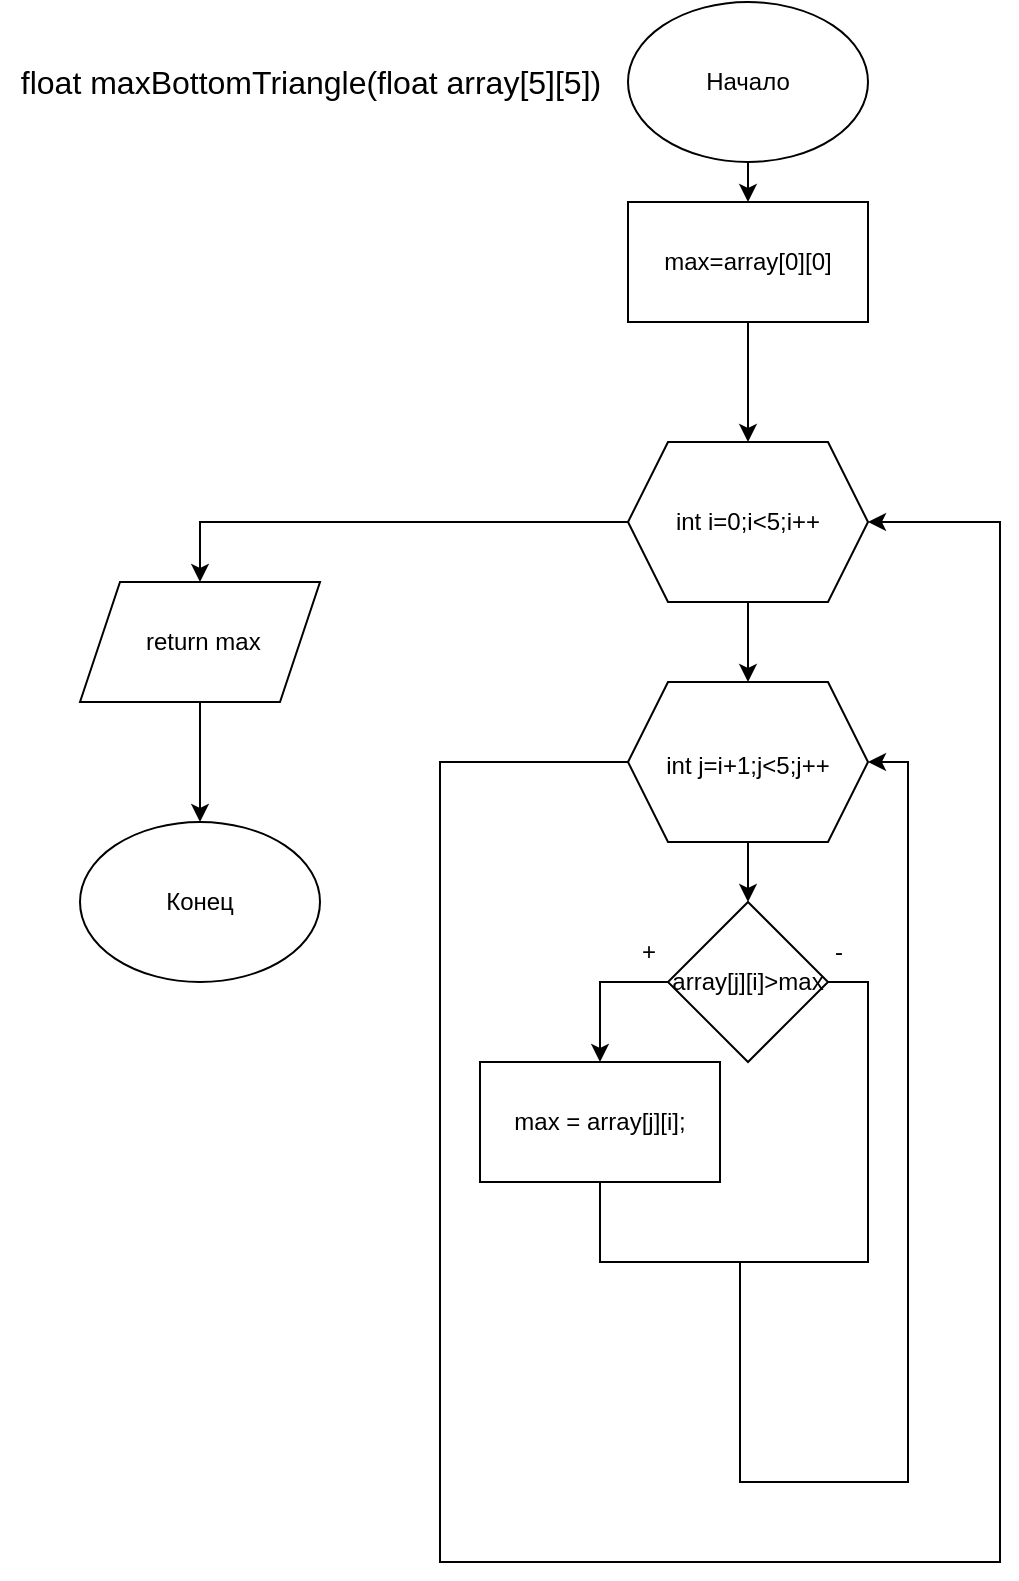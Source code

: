 <mxfile version="20.8.20" type="device"><diagram name="Страница 1" id="4-SUHKtgI3fiL11Xwihq"><mxGraphModel dx="1195" dy="1821" grid="1" gridSize="10" guides="1" tooltips="1" connect="1" arrows="1" fold="1" page="1" pageScale="1" pageWidth="827" pageHeight="1169" math="0" shadow="0"><root><mxCell id="0"/><mxCell id="1" parent="0"/><mxCell id="ek4f7XwiKQwmnmZGUb0l-3" style="edgeStyle=orthogonalEdgeStyle;rounded=0;orthogonalLoop=1;jettySize=auto;html=1;exitX=0.5;exitY=1;exitDx=0;exitDy=0;entryX=0.5;entryY=0;entryDx=0;entryDy=0;" edge="1" parent="1" source="ek4f7XwiKQwmnmZGUb0l-1" target="ek4f7XwiKQwmnmZGUb0l-2"><mxGeometry relative="1" as="geometry"/></mxCell><mxCell id="ek4f7XwiKQwmnmZGUb0l-1" value="&lt;div&gt;Начало&lt;/div&gt;" style="ellipse;whiteSpace=wrap;html=1;" vertex="1" parent="1"><mxGeometry x="404" y="-910" width="120" height="80" as="geometry"/></mxCell><mxCell id="ek4f7XwiKQwmnmZGUb0l-5" style="edgeStyle=orthogonalEdgeStyle;rounded=0;orthogonalLoop=1;jettySize=auto;html=1;exitX=0.5;exitY=1;exitDx=0;exitDy=0;entryX=0.5;entryY=0;entryDx=0;entryDy=0;" edge="1" parent="1" source="ek4f7XwiKQwmnmZGUb0l-2" target="ek4f7XwiKQwmnmZGUb0l-4"><mxGeometry relative="1" as="geometry"/></mxCell><mxCell id="ek4f7XwiKQwmnmZGUb0l-2" value="max=array[0][0]" style="rounded=0;whiteSpace=wrap;html=1;" vertex="1" parent="1"><mxGeometry x="404" y="-810" width="120" height="60" as="geometry"/></mxCell><mxCell id="ek4f7XwiKQwmnmZGUb0l-29" style="edgeStyle=orthogonalEdgeStyle;rounded=0;orthogonalLoop=1;jettySize=auto;html=1;exitX=0.5;exitY=1;exitDx=0;exitDy=0;entryX=0.5;entryY=0;entryDx=0;entryDy=0;strokeColor=default;fontSize=16;endArrow=classic;endFill=1;" edge="1" parent="1" source="ek4f7XwiKQwmnmZGUb0l-4" target="ek4f7XwiKQwmnmZGUb0l-26"><mxGeometry relative="1" as="geometry"/></mxCell><mxCell id="ek4f7XwiKQwmnmZGUb0l-43" style="edgeStyle=orthogonalEdgeStyle;rounded=0;orthogonalLoop=1;jettySize=auto;html=1;exitX=0;exitY=0.5;exitDx=0;exitDy=0;entryX=0.5;entryY=0;entryDx=0;entryDy=0;strokeColor=default;fontSize=12;endArrow=classic;endFill=1;" edge="1" parent="1" source="ek4f7XwiKQwmnmZGUb0l-4" target="ek4f7XwiKQwmnmZGUb0l-42"><mxGeometry relative="1" as="geometry"/></mxCell><mxCell id="ek4f7XwiKQwmnmZGUb0l-4" value="int i=0;i&amp;lt;5;i++" style="shape=hexagon;perimeter=hexagonPerimeter2;whiteSpace=wrap;html=1;fixedSize=1;" vertex="1" parent="1"><mxGeometry x="404" y="-690" width="120" height="80" as="geometry"/></mxCell><mxCell id="ek4f7XwiKQwmnmZGUb0l-25" value="float maxBottomTriangle(float array[5][5])" style="text;html=1;align=center;verticalAlign=middle;resizable=0;points=[];autosize=1;strokeColor=none;fillColor=none;fontSize=16;" vertex="1" parent="1"><mxGeometry x="90" y="-885" width="310" height="30" as="geometry"/></mxCell><mxCell id="ek4f7XwiKQwmnmZGUb0l-32" style="edgeStyle=orthogonalEdgeStyle;rounded=0;orthogonalLoop=1;jettySize=auto;html=1;exitX=0.5;exitY=1;exitDx=0;exitDy=0;entryX=0.5;entryY=0;entryDx=0;entryDy=0;strokeColor=default;fontSize=12;endArrow=classic;endFill=1;" edge="1" parent="1" source="ek4f7XwiKQwmnmZGUb0l-26" target="ek4f7XwiKQwmnmZGUb0l-31"><mxGeometry relative="1" as="geometry"/></mxCell><mxCell id="ek4f7XwiKQwmnmZGUb0l-40" style="edgeStyle=orthogonalEdgeStyle;rounded=0;orthogonalLoop=1;jettySize=auto;html=1;exitX=0;exitY=0.5;exitDx=0;exitDy=0;entryX=1;entryY=0.5;entryDx=0;entryDy=0;strokeColor=default;fontSize=12;endArrow=classic;endFill=1;" edge="1" parent="1" source="ek4f7XwiKQwmnmZGUb0l-26" target="ek4f7XwiKQwmnmZGUb0l-4"><mxGeometry relative="1" as="geometry"><Array as="points"><mxPoint x="310" y="-530"/><mxPoint x="310" y="-130"/><mxPoint x="590" y="-130"/><mxPoint x="590" y="-650"/></Array></mxGeometry></mxCell><mxCell id="ek4f7XwiKQwmnmZGUb0l-26" value="&lt;font style=&quot;font-size: 12px;&quot;&gt;int j=i+1;j&amp;lt;5;j++&lt;/font&gt;" style="shape=hexagon;perimeter=hexagonPerimeter2;whiteSpace=wrap;html=1;fixedSize=1;fontSize=16;" vertex="1" parent="1"><mxGeometry x="404" y="-570" width="120" height="80" as="geometry"/></mxCell><mxCell id="ek4f7XwiKQwmnmZGUb0l-34" style="edgeStyle=orthogonalEdgeStyle;rounded=0;orthogonalLoop=1;jettySize=auto;html=1;exitX=0;exitY=0.5;exitDx=0;exitDy=0;entryX=0.5;entryY=0;entryDx=0;entryDy=0;strokeColor=default;fontSize=12;endArrow=classic;endFill=1;" edge="1" parent="1" source="ek4f7XwiKQwmnmZGUb0l-31" target="ek4f7XwiKQwmnmZGUb0l-33"><mxGeometry relative="1" as="geometry"/></mxCell><mxCell id="ek4f7XwiKQwmnmZGUb0l-37" style="edgeStyle=orthogonalEdgeStyle;rounded=0;orthogonalLoop=1;jettySize=auto;html=1;exitX=1;exitY=0.5;exitDx=0;exitDy=0;strokeColor=default;fontSize=12;endArrow=none;endFill=0;" edge="1" parent="1" source="ek4f7XwiKQwmnmZGUb0l-31"><mxGeometry relative="1" as="geometry"><mxPoint x="460" y="-170" as="targetPoint"/><Array as="points"><mxPoint x="524" y="-420"/><mxPoint x="524" y="-280"/><mxPoint x="460" y="-280"/></Array></mxGeometry></mxCell><mxCell id="ek4f7XwiKQwmnmZGUb0l-31" value="array[j][i]&amp;gt;max" style="rhombus;whiteSpace=wrap;html=1;fontSize=12;" vertex="1" parent="1"><mxGeometry x="424" y="-460" width="80" height="80" as="geometry"/></mxCell><mxCell id="ek4f7XwiKQwmnmZGUb0l-38" style="edgeStyle=orthogonalEdgeStyle;rounded=0;orthogonalLoop=1;jettySize=auto;html=1;exitX=0.5;exitY=1;exitDx=0;exitDy=0;entryX=1;entryY=0.5;entryDx=0;entryDy=0;strokeColor=default;fontSize=12;endArrow=classic;endFill=1;" edge="1" parent="1" source="ek4f7XwiKQwmnmZGUb0l-33" target="ek4f7XwiKQwmnmZGUb0l-26"><mxGeometry relative="1" as="geometry"><Array as="points"><mxPoint x="390" y="-280"/><mxPoint x="460" y="-280"/><mxPoint x="460" y="-170"/><mxPoint x="544" y="-170"/><mxPoint x="544" y="-530"/></Array></mxGeometry></mxCell><mxCell id="ek4f7XwiKQwmnmZGUb0l-33" value="max = array[j][i];" style="rounded=0;whiteSpace=wrap;html=1;fontSize=12;" vertex="1" parent="1"><mxGeometry x="330" y="-380" width="120" height="60" as="geometry"/></mxCell><mxCell id="ek4f7XwiKQwmnmZGUb0l-35" value="+" style="text;html=1;align=center;verticalAlign=middle;resizable=0;points=[];autosize=1;strokeColor=none;fillColor=none;fontSize=12;" vertex="1" parent="1"><mxGeometry x="399" y="-450" width="30" height="30" as="geometry"/></mxCell><mxCell id="ek4f7XwiKQwmnmZGUb0l-39" value="-" style="text;html=1;align=center;verticalAlign=middle;resizable=0;points=[];autosize=1;strokeColor=none;fillColor=none;fontSize=12;" vertex="1" parent="1"><mxGeometry x="494" y="-450" width="30" height="30" as="geometry"/></mxCell><mxCell id="ek4f7XwiKQwmnmZGUb0l-45" style="edgeStyle=orthogonalEdgeStyle;rounded=0;orthogonalLoop=1;jettySize=auto;html=1;exitX=0.5;exitY=1;exitDx=0;exitDy=0;strokeColor=default;fontSize=12;endArrow=classic;endFill=1;" edge="1" parent="1" source="ek4f7XwiKQwmnmZGUb0l-42" target="ek4f7XwiKQwmnmZGUb0l-44"><mxGeometry relative="1" as="geometry"/></mxCell><mxCell id="ek4f7XwiKQwmnmZGUb0l-42" value="&amp;nbsp;return max" style="shape=parallelogram;perimeter=parallelogramPerimeter;whiteSpace=wrap;html=1;fixedSize=1;fontSize=12;" vertex="1" parent="1"><mxGeometry x="130" y="-620" width="120" height="60" as="geometry"/></mxCell><mxCell id="ek4f7XwiKQwmnmZGUb0l-44" value="Конец" style="ellipse;whiteSpace=wrap;html=1;fontSize=12;" vertex="1" parent="1"><mxGeometry x="130" y="-500" width="120" height="80" as="geometry"/></mxCell></root></mxGraphModel></diagram></mxfile>